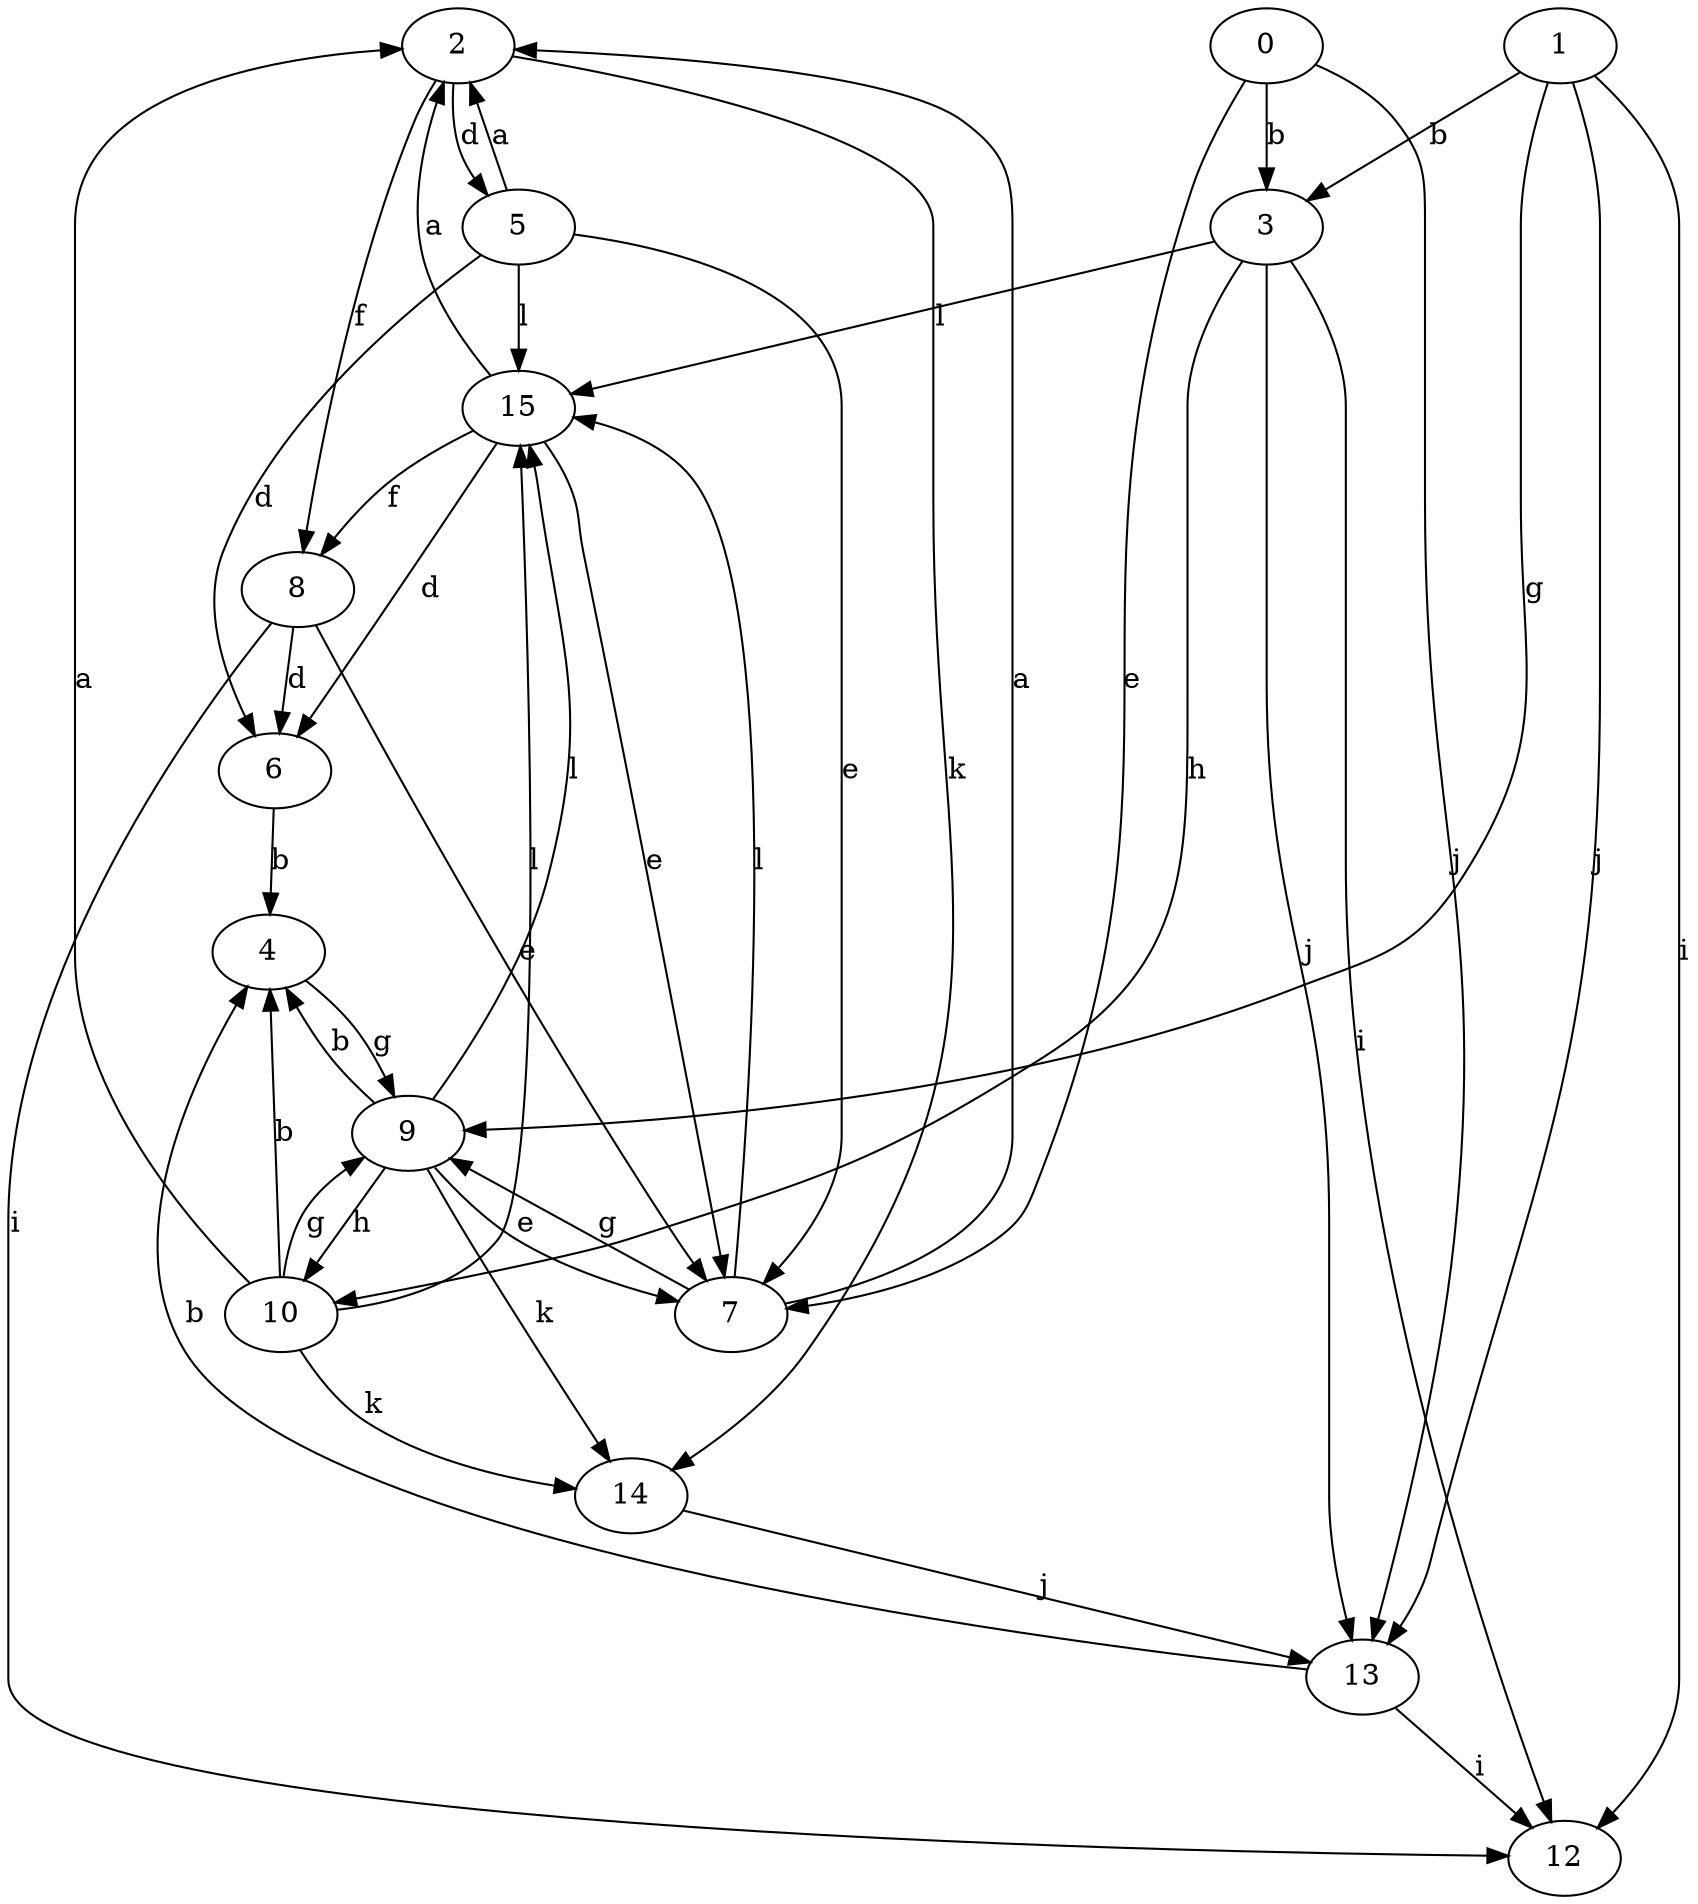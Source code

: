 strict digraph  {
2;
3;
4;
0;
5;
1;
6;
7;
8;
9;
10;
12;
13;
14;
15;
2 -> 5  [label=d];
2 -> 8  [label=f];
2 -> 14  [label=k];
3 -> 10  [label=h];
3 -> 12  [label=i];
3 -> 13  [label=j];
3 -> 15  [label=l];
4 -> 9  [label=g];
0 -> 3  [label=b];
0 -> 7  [label=e];
0 -> 13  [label=j];
5 -> 2  [label=a];
5 -> 6  [label=d];
5 -> 7  [label=e];
5 -> 15  [label=l];
1 -> 3  [label=b];
1 -> 9  [label=g];
1 -> 12  [label=i];
1 -> 13  [label=j];
6 -> 4  [label=b];
7 -> 2  [label=a];
7 -> 9  [label=g];
7 -> 15  [label=l];
8 -> 6  [label=d];
8 -> 7  [label=e];
8 -> 12  [label=i];
9 -> 4  [label=b];
9 -> 7  [label=e];
9 -> 10  [label=h];
9 -> 14  [label=k];
9 -> 15  [label=l];
10 -> 2  [label=a];
10 -> 4  [label=b];
10 -> 9  [label=g];
10 -> 14  [label=k];
10 -> 15  [label=l];
13 -> 4  [label=b];
13 -> 12  [label=i];
14 -> 13  [label=j];
15 -> 2  [label=a];
15 -> 6  [label=d];
15 -> 7  [label=e];
15 -> 8  [label=f];
}
